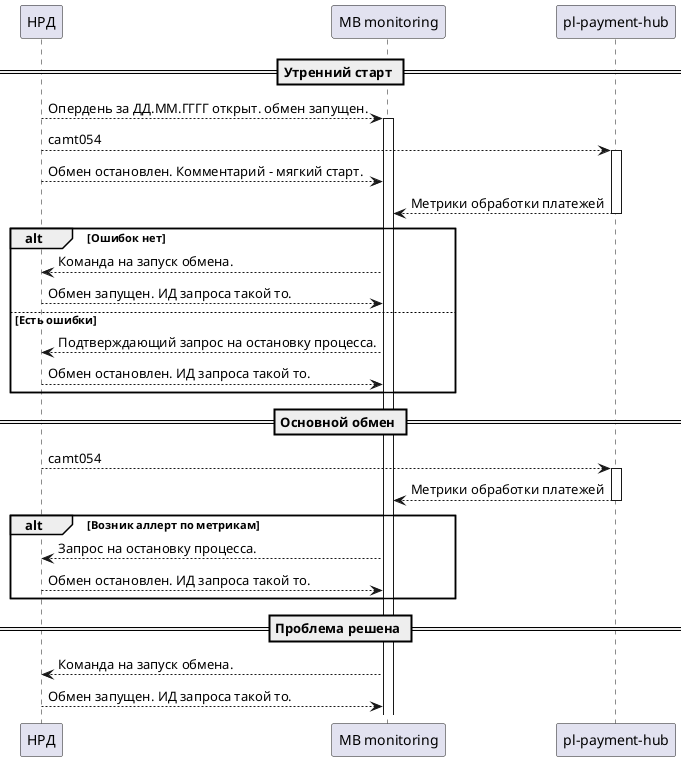 @startuml
participant "НРД" as nrd
participant "MB monitoring" as mb
participant "pl-payment-hub" as pay

== Утренний старт ==

nrd --> mb++ : Опердень за ДД.ММ.ГГГГ открыт. обмен запущен.
nrd --> pay++ : camt054
nrd --> mb : Обмен остановлен. Комментарий - мягкий старт.
pay --> mb : Метрики обработки платежей
pay--
alt Ошибок нет
    mb --> nrd : Команда на запуск обмена.
    nrd --> mb : Обмен запущен. ИД запроса такой то.
else Есть ошибки
    mb --> nrd : Подтверждающий запрос на остановку процесса.
    nrd --> mb : Обмен остановлен. ИД запроса такой то.
end alt


== Основной обмен ==

nrd --> pay++ : camt054
pay --> mb : Метрики обработки платежей
pay--
alt Возник аллерт по метрикам
    mb --> nrd : Запрос на остановку процесса.
    nrd --> mb : Обмен остановлен. ИД запроса такой то.
end alt

== Проблема решена ==

    mb --> nrd : Команда на запуск обмена.
    nrd --> mb : Обмен запущен. ИД запроса такой то.

@enduml

